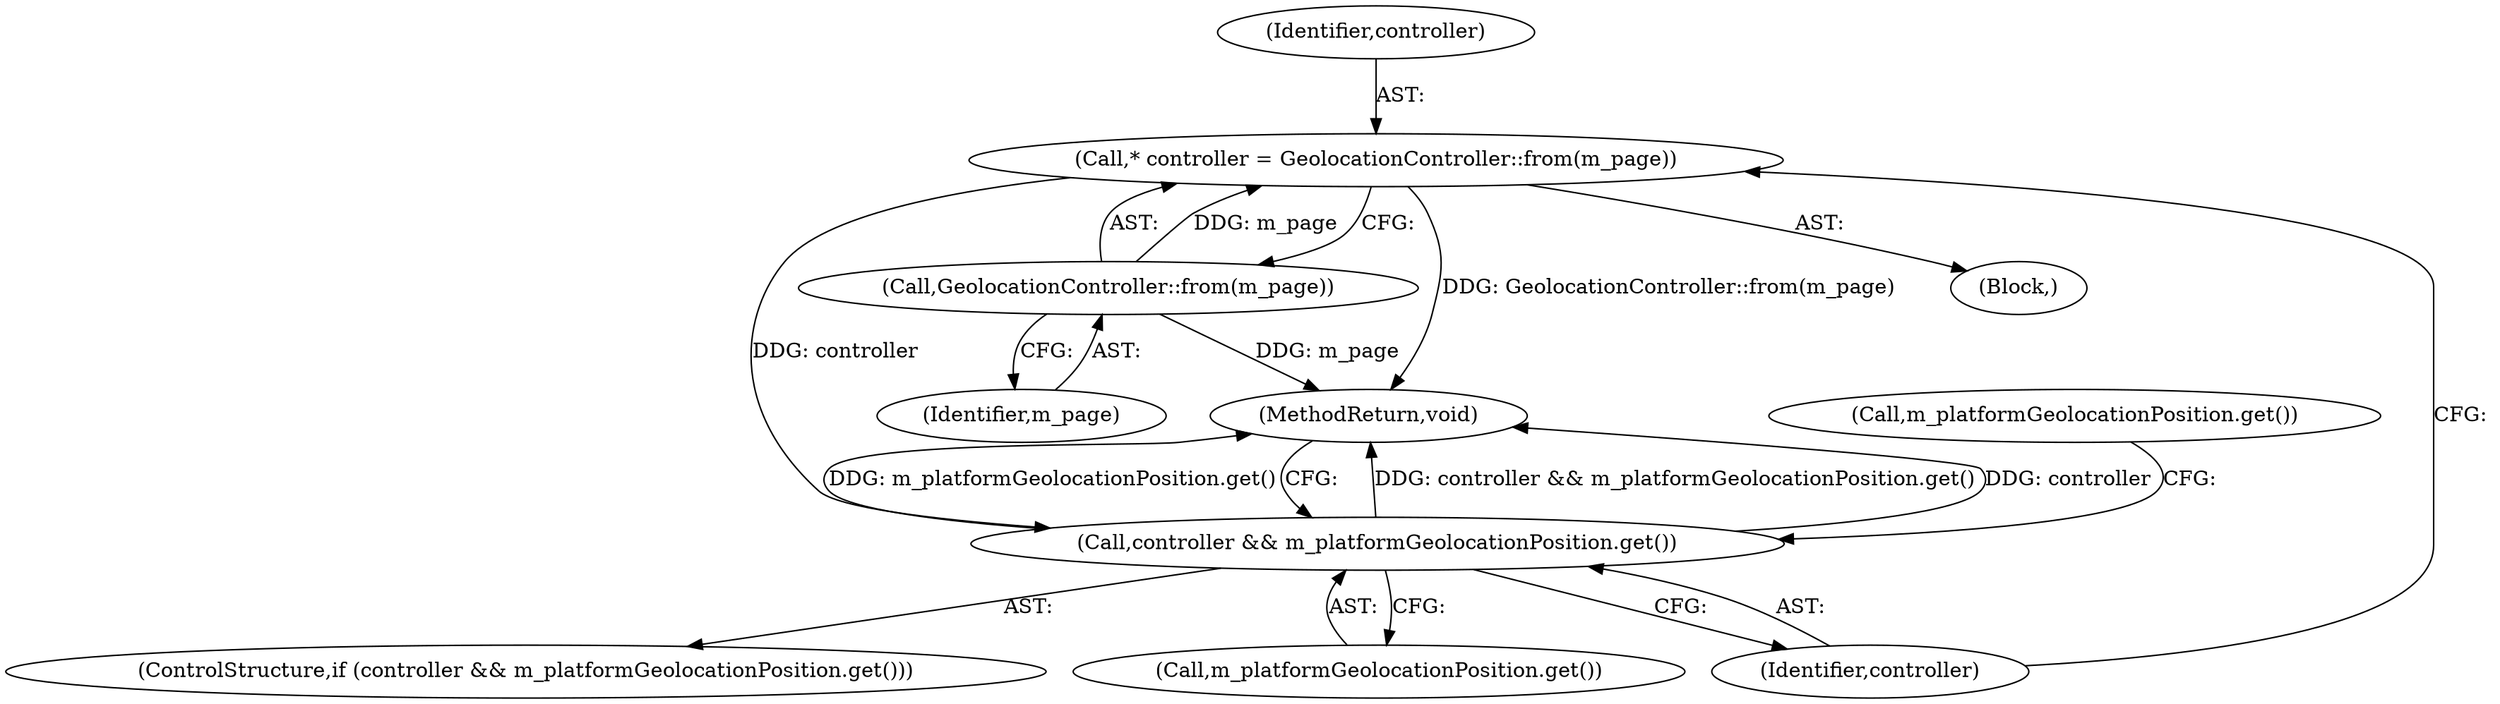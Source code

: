 digraph "0_Chrome_d4cd2b2c0953ad7e9fa988c234eb9361be80fe81_8@pointer" {
"1000112" [label="(Call,* controller = GeolocationController::from(m_page))"];
"1000114" [label="(Call,GeolocationController::from(m_page))"];
"1000117" [label="(Call,controller && m_platformGeolocationPosition.get())"];
"1000114" [label="(Call,GeolocationController::from(m_page))"];
"1000119" [label="(Call,m_platformGeolocationPosition.get())"];
"1000112" [label="(Call,* controller = GeolocationController::from(m_page))"];
"1000113" [label="(Identifier,controller)"];
"1000115" [label="(Identifier,m_page)"];
"1000116" [label="(ControlStructure,if (controller && m_platformGeolocationPosition.get()))"];
"1000122" [label="(MethodReturn,void)"];
"1000117" [label="(Call,controller && m_platformGeolocationPosition.get())"];
"1000121" [label="(Call,m_platformGeolocationPosition.get())"];
"1000102" [label="(Block,)"];
"1000118" [label="(Identifier,controller)"];
"1000112" -> "1000102"  [label="AST: "];
"1000112" -> "1000114"  [label="CFG: "];
"1000113" -> "1000112"  [label="AST: "];
"1000114" -> "1000112"  [label="AST: "];
"1000118" -> "1000112"  [label="CFG: "];
"1000112" -> "1000122"  [label="DDG: GeolocationController::from(m_page)"];
"1000114" -> "1000112"  [label="DDG: m_page"];
"1000112" -> "1000117"  [label="DDG: controller"];
"1000114" -> "1000115"  [label="CFG: "];
"1000115" -> "1000114"  [label="AST: "];
"1000114" -> "1000122"  [label="DDG: m_page"];
"1000117" -> "1000116"  [label="AST: "];
"1000117" -> "1000118"  [label="CFG: "];
"1000117" -> "1000119"  [label="CFG: "];
"1000118" -> "1000117"  [label="AST: "];
"1000119" -> "1000117"  [label="AST: "];
"1000121" -> "1000117"  [label="CFG: "];
"1000122" -> "1000117"  [label="CFG: "];
"1000117" -> "1000122"  [label="DDG: controller && m_platformGeolocationPosition.get()"];
"1000117" -> "1000122"  [label="DDG: controller"];
"1000117" -> "1000122"  [label="DDG: m_platformGeolocationPosition.get()"];
}
